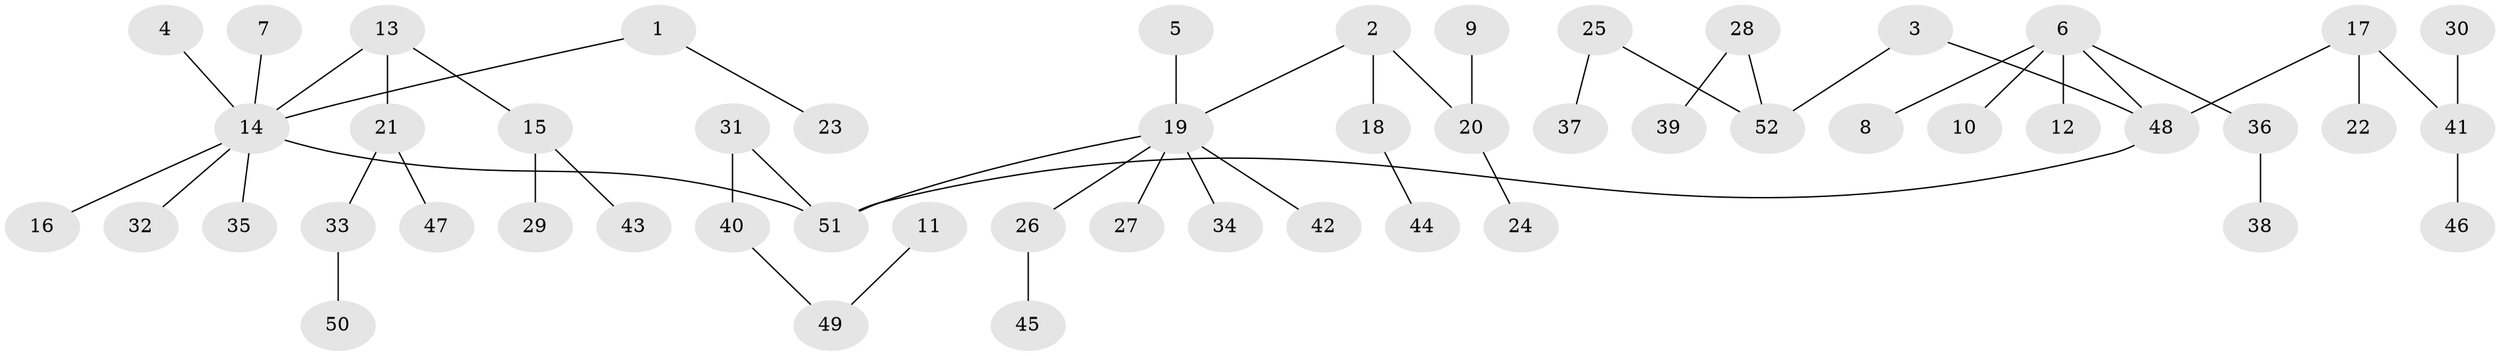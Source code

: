 // original degree distribution, {6: 0.02912621359223301, 10: 0.009708737864077669, 3: 0.0970873786407767, 2: 0.21359223300970873, 5: 0.019417475728155338, 4: 0.08737864077669903, 1: 0.5436893203883495}
// Generated by graph-tools (version 1.1) at 2025/02/03/09/25 03:02:28]
// undirected, 52 vertices, 51 edges
graph export_dot {
graph [start="1"]
  node [color=gray90,style=filled];
  1;
  2;
  3;
  4;
  5;
  6;
  7;
  8;
  9;
  10;
  11;
  12;
  13;
  14;
  15;
  16;
  17;
  18;
  19;
  20;
  21;
  22;
  23;
  24;
  25;
  26;
  27;
  28;
  29;
  30;
  31;
  32;
  33;
  34;
  35;
  36;
  37;
  38;
  39;
  40;
  41;
  42;
  43;
  44;
  45;
  46;
  47;
  48;
  49;
  50;
  51;
  52;
  1 -- 14 [weight=1.0];
  1 -- 23 [weight=1.0];
  2 -- 18 [weight=1.0];
  2 -- 19 [weight=1.0];
  2 -- 20 [weight=1.0];
  3 -- 48 [weight=1.0];
  3 -- 52 [weight=1.0];
  4 -- 14 [weight=1.0];
  5 -- 19 [weight=1.0];
  6 -- 8 [weight=1.0];
  6 -- 10 [weight=1.0];
  6 -- 12 [weight=1.0];
  6 -- 36 [weight=1.0];
  6 -- 48 [weight=1.0];
  7 -- 14 [weight=1.0];
  9 -- 20 [weight=1.0];
  11 -- 49 [weight=1.0];
  13 -- 14 [weight=1.0];
  13 -- 15 [weight=1.0];
  13 -- 21 [weight=1.0];
  14 -- 16 [weight=1.0];
  14 -- 32 [weight=1.0];
  14 -- 35 [weight=1.0];
  14 -- 51 [weight=1.0];
  15 -- 29 [weight=1.0];
  15 -- 43 [weight=1.0];
  17 -- 22 [weight=1.0];
  17 -- 41 [weight=1.0];
  17 -- 48 [weight=1.0];
  18 -- 44 [weight=1.0];
  19 -- 26 [weight=1.0];
  19 -- 27 [weight=1.0];
  19 -- 34 [weight=1.0];
  19 -- 42 [weight=1.0];
  19 -- 51 [weight=1.0];
  20 -- 24 [weight=1.0];
  21 -- 33 [weight=1.0];
  21 -- 47 [weight=1.0];
  25 -- 37 [weight=1.0];
  25 -- 52 [weight=1.0];
  26 -- 45 [weight=1.0];
  28 -- 39 [weight=1.0];
  28 -- 52 [weight=1.0];
  30 -- 41 [weight=1.0];
  31 -- 40 [weight=1.0];
  31 -- 51 [weight=1.0];
  33 -- 50 [weight=1.0];
  36 -- 38 [weight=1.0];
  40 -- 49 [weight=1.0];
  41 -- 46 [weight=1.0];
  48 -- 51 [weight=1.0];
}

